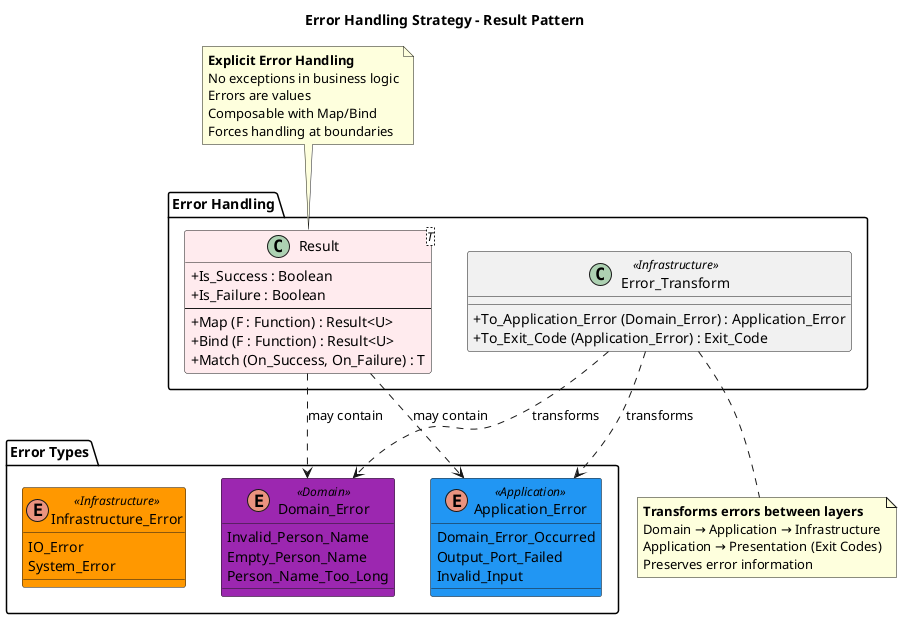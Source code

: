 @startuml error-handling
!define PURPLE #9C27B0
!define BLUE #2196F3
!define ORANGE #FF9800
!define RED #F44336
!define LIGHTRED #FFEBEE

skinparam classAttributeIconSize 0
skinparam shadowing false
skinparam defaultFontName Arial

title Error Handling Strategy - Result Pattern

package "Error Types" {
  enum Domain_Error <<Domain>> PURPLE {
    Invalid_Person_Name
    Empty_Person_Name
    Person_Name_Too_Long
  }

  enum Application_Error <<Application>> BLUE {
    Domain_Error_Occurred
    Output_Port_Failed
    Invalid_Input
  }

  enum Infrastructure_Error <<Infrastructure>> ORANGE {
    IO_Error
    System_Error
  }
}

package "Error Handling" {
  class "Result<T>" as Result LIGHTRED {
    + Is_Success : Boolean
    + Is_Failure : Boolean
    --
    + Map (F : Function) : Result<U>
    + Bind (F : Function) : Result<U>
    + Match (On_Success, On_Failure) : T
  }

  class Error_Transform <<Infrastructure>> {
    + To_Application_Error (Domain_Error) : Application_Error
    + To_Exit_Code (Application_Error) : Exit_Code
  }
}

note top of Result
  **Explicit Error Handling**
  No exceptions in business logic
  Errors are values
  Composable with Map/Bind
  Forces handling at boundaries
end note

note bottom of Error_Transform
  **Transforms errors between layers**
  Domain → Application → Infrastructure
  Application → Presentation (Exit Codes)
  Preserves error information
end note

' Relationships
Result ..> Domain_Error : may contain
Result ..> Application_Error : may contain
Error_Transform ..> Domain_Error : transforms
Error_Transform ..> Application_Error : transforms

@enduml
